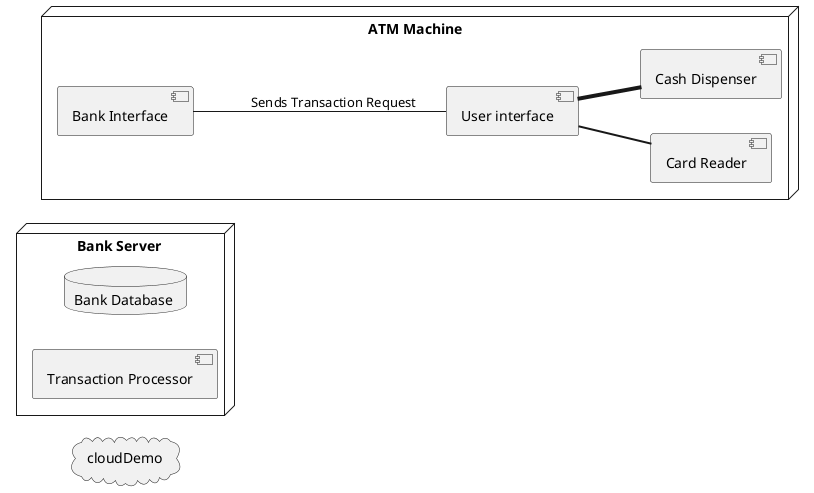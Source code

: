 @startuml

left to right direction
node "Bank Server "as bs{
    database "Bank Database " as db
    [Transaction Processor] as tp 
}

node "ATM Machine" as atm{
    [Card Reader] as cr
    [Cash Dispenser] as cd
    [Bank Interface] as bi
    [User interface] as ui
    bi -- ui:Sends Transaction Request
}
ui -[bold]-cr
ui -[thickness=4]-cd
cloud cloudDemo as cl
@enduml